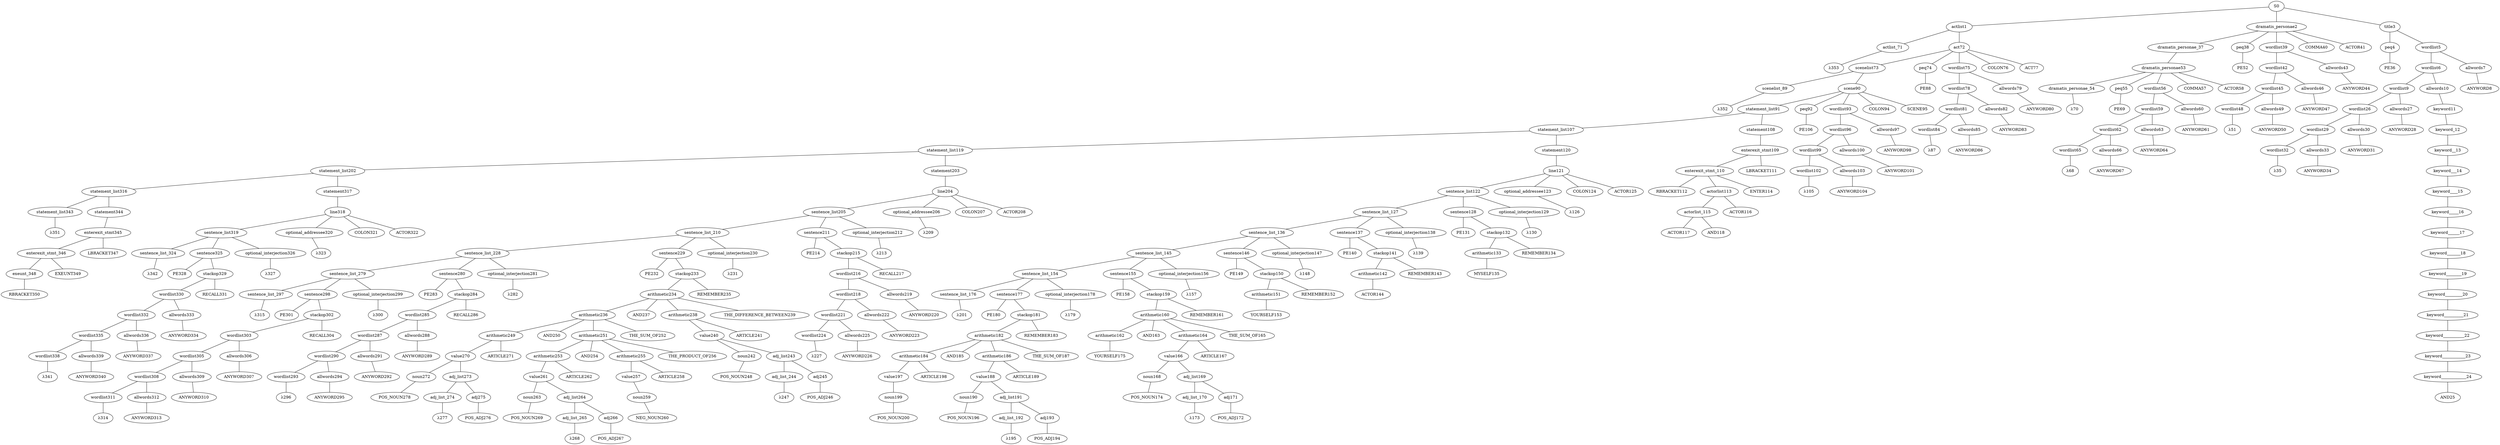 strict graph {
	S0 -- actlist1
	S0 -- dramatis_personae2
	S0 -- title3

	title3 -- peq4
	title3 -- wordlist5

	wordlist5 -- wordlist6
	wordlist5 -- allwords7

	allwords7 -- ANYWORD8


	wordlist6 -- wordlist9
	wordlist6 -- allwords10

	allwords10 -- keyword11

	keyword11 -- keyword_12

	keyword_12 -- keyword__13

	keyword__13 -- keyword___14

	keyword___14 -- keyword____15

	keyword____15 -- keyword_____16

	keyword_____16 -- keyword______17

	keyword______17 -- keyword_______18

	keyword_______18 -- keyword________19

	keyword________19 -- keyword_________20

	keyword_________20 -- keyword__________21

	keyword__________21 -- keyword___________22

	keyword___________22 -- keyword____________23

	keyword____________23 -- keyword_____________24

	keyword_____________24 -- AND25


	wordlist9 -- wordlist26
	wordlist9 -- allwords27

	allwords27 -- ANYWORD28


	wordlist26 -- wordlist29
	wordlist26 -- allwords30

	allwords30 -- ANYWORD31


	wordlist29 -- wordlist32
	wordlist29 -- allwords33

	allwords33 -- ANYWORD34


	wordlist32 -- λ35

	peq4 -- PE36


	dramatis_personae2 -- dramatis_personae_37
	dramatis_personae2 -- peq38
	dramatis_personae2 -- wordlist39
	dramatis_personae2 -- COMMA40
	dramatis_personae2 -- ACTOR41



	wordlist39 -- wordlist42
	wordlist39 -- allwords43

	allwords43 -- ANYWORD44


	wordlist42 -- wordlist45
	wordlist42 -- allwords46

	allwords46 -- ANYWORD47


	wordlist45 -- wordlist48
	wordlist45 -- allwords49

	allwords49 -- ANYWORD50


	wordlist48 -- λ51

	peq38 -- PE52


	dramatis_personae_37 -- dramatis_personae53

	dramatis_personae53 -- dramatis_personae_54
	dramatis_personae53 -- peq55
	dramatis_personae53 -- wordlist56
	dramatis_personae53 -- COMMA57
	dramatis_personae53 -- ACTOR58



	wordlist56 -- wordlist59
	wordlist56 -- allwords60

	allwords60 -- ANYWORD61


	wordlist59 -- wordlist62
	wordlist59 -- allwords63

	allwords63 -- ANYWORD64


	wordlist62 -- wordlist65
	wordlist62 -- allwords66

	allwords66 -- ANYWORD67


	wordlist65 -- λ68

	peq55 -- PE69


	dramatis_personae_54 -- λ70

	actlist1 -- actlist_71
	actlist1 -- act72

	act72 -- scenelist73
	act72 -- peq74
	act72 -- wordlist75
	act72 -- COLON76
	act72 -- ACT77



	wordlist75 -- wordlist78
	wordlist75 -- allwords79

	allwords79 -- ANYWORD80


	wordlist78 -- wordlist81
	wordlist78 -- allwords82

	allwords82 -- ANYWORD83


	wordlist81 -- wordlist84
	wordlist81 -- allwords85

	allwords85 -- ANYWORD86


	wordlist84 -- λ87

	peq74 -- PE88


	scenelist73 -- scenelist_89
	scenelist73 -- scene90

	scene90 -- statement_list91
	scene90 -- peq92
	scene90 -- wordlist93
	scene90 -- COLON94
	scene90 -- SCENE95



	wordlist93 -- wordlist96
	wordlist93 -- allwords97

	allwords97 -- ANYWORD98


	wordlist96 -- wordlist99
	wordlist96 -- allwords100

	allwords100 -- ANYWORD101


	wordlist99 -- wordlist102
	wordlist99 -- allwords103

	allwords103 -- ANYWORD104


	wordlist102 -- λ105

	peq92 -- PE106


	statement_list91 -- statement_list107
	statement_list91 -- statement108

	statement108 -- enterexit_stmt109

	enterexit_stmt109 -- enterexit_stmt_110
	enterexit_stmt109 -- LBRACKET111


	enterexit_stmt_110 -- RBRACKET112
	enterexit_stmt_110 -- actorlist113
	enterexit_stmt_110 -- ENTER114


	actorlist113 -- actorlist_115
	actorlist113 -- ACTOR116


	actorlist_115 -- ACTOR117
	actorlist_115 -- AND118




	statement_list107 -- statement_list119
	statement_list107 -- statement120

	statement120 -- line121

	line121 -- sentence_list122
	line121 -- optional_addressee123
	line121 -- COLON124
	line121 -- ACTOR125



	optional_addressee123 -- λ126

	sentence_list122 -- sentence_list_127
	sentence_list122 -- sentence128
	sentence_list122 -- optional_interjection129

	optional_interjection129 -- λ130

	sentence128 -- PE131
	sentence128 -- stackop132

	stackop132 -- arithmetic133
	stackop132 -- REMEMBER134


	arithmetic133 -- MYSELF135



	sentence_list_127 -- sentence_list_136
	sentence_list_127 -- sentence137
	sentence_list_127 -- optional_interjection138

	optional_interjection138 -- λ139

	sentence137 -- PE140
	sentence137 -- stackop141

	stackop141 -- arithmetic142
	stackop141 -- REMEMBER143


	arithmetic142 -- ACTOR144



	sentence_list_136 -- sentence_list_145
	sentence_list_136 -- sentence146
	sentence_list_136 -- optional_interjection147

	optional_interjection147 -- λ148

	sentence146 -- PE149
	sentence146 -- stackop150

	stackop150 -- arithmetic151
	stackop150 -- REMEMBER152


	arithmetic151 -- YOURSELF153



	sentence_list_145 -- sentence_list_154
	sentence_list_145 -- sentence155
	sentence_list_145 -- optional_interjection156

	optional_interjection156 -- λ157

	sentence155 -- PE158
	sentence155 -- stackop159

	stackop159 -- arithmetic160
	stackop159 -- REMEMBER161


	arithmetic160 -- arithmetic162
	arithmetic160 -- AND163
	arithmetic160 -- arithmetic164
	arithmetic160 -- THE_SUM_OF165


	arithmetic164 -- value166
	arithmetic164 -- ARTICLE167


	value166 -- noun168
	value166 -- adj_list169

	adj_list169 -- adj_list_170
	adj_list169 -- adj171

	adj171 -- POS_ADJ172


	adj_list_170 -- λ173

	noun168 -- POS_NOUN174



	arithmetic162 -- YOURSELF175



	sentence_list_154 -- sentence_list_176
	sentence_list_154 -- sentence177
	sentence_list_154 -- optional_interjection178

	optional_interjection178 -- λ179

	sentence177 -- PE180
	sentence177 -- stackop181

	stackop181 -- arithmetic182
	stackop181 -- REMEMBER183


	arithmetic182 -- arithmetic184
	arithmetic182 -- AND185
	arithmetic182 -- arithmetic186
	arithmetic182 -- THE_SUM_OF187


	arithmetic186 -- value188
	arithmetic186 -- ARTICLE189


	value188 -- noun190
	value188 -- adj_list191

	adj_list191 -- adj_list_192
	adj_list191 -- adj193

	adj193 -- POS_ADJ194


	adj_list_192 -- λ195

	noun190 -- POS_NOUN196



	arithmetic184 -- value197
	arithmetic184 -- ARTICLE198


	value197 -- noun199

	noun199 -- POS_NOUN200



	sentence_list_176 -- λ201

	statement_list119 -- statement_list202
	statement_list119 -- statement203

	statement203 -- line204

	line204 -- sentence_list205
	line204 -- optional_addressee206
	line204 -- COLON207
	line204 -- ACTOR208



	optional_addressee206 -- λ209

	sentence_list205 -- sentence_list_210
	sentence_list205 -- sentence211
	sentence_list205 -- optional_interjection212

	optional_interjection212 -- λ213

	sentence211 -- PE214
	sentence211 -- stackop215

	stackop215 -- wordlist216
	stackop215 -- RECALL217


	wordlist216 -- wordlist218
	wordlist216 -- allwords219

	allwords219 -- ANYWORD220


	wordlist218 -- wordlist221
	wordlist218 -- allwords222

	allwords222 -- ANYWORD223


	wordlist221 -- wordlist224
	wordlist221 -- allwords225

	allwords225 -- ANYWORD226


	wordlist224 -- λ227


	sentence_list_210 -- sentence_list_228
	sentence_list_210 -- sentence229
	sentence_list_210 -- optional_interjection230

	optional_interjection230 -- λ231

	sentence229 -- PE232
	sentence229 -- stackop233

	stackop233 -- arithmetic234
	stackop233 -- REMEMBER235


	arithmetic234 -- arithmetic236
	arithmetic234 -- AND237
	arithmetic234 -- arithmetic238
	arithmetic234 -- THE_DIFFERENCE_BETWEEN239


	arithmetic238 -- value240
	arithmetic238 -- ARTICLE241


	value240 -- noun242
	value240 -- adj_list243

	adj_list243 -- adj_list_244
	adj_list243 -- adj245

	adj245 -- POS_ADJ246


	adj_list_244 -- λ247

	noun242 -- POS_NOUN248



	arithmetic236 -- arithmetic249
	arithmetic236 -- AND250
	arithmetic236 -- arithmetic251
	arithmetic236 -- THE_SUM_OF252


	arithmetic251 -- arithmetic253
	arithmetic251 -- AND254
	arithmetic251 -- arithmetic255
	arithmetic251 -- THE_PRODUCT_OF256


	arithmetic255 -- value257
	arithmetic255 -- ARTICLE258


	value257 -- noun259

	noun259 -- NEG_NOUN260



	arithmetic253 -- value261
	arithmetic253 -- ARTICLE262


	value261 -- noun263
	value261 -- adj_list264

	adj_list264 -- adj_list_265
	adj_list264 -- adj266

	adj266 -- POS_ADJ267


	adj_list_265 -- λ268

	noun263 -- POS_NOUN269



	arithmetic249 -- value270
	arithmetic249 -- ARTICLE271


	value270 -- noun272
	value270 -- adj_list273

	adj_list273 -- adj_list_274
	adj_list273 -- adj275

	adj275 -- POS_ADJ276


	adj_list_274 -- λ277

	noun272 -- POS_NOUN278



	sentence_list_228 -- sentence_list_279
	sentence_list_228 -- sentence280
	sentence_list_228 -- optional_interjection281

	optional_interjection281 -- λ282

	sentence280 -- PE283
	sentence280 -- stackop284

	stackop284 -- wordlist285
	stackop284 -- RECALL286


	wordlist285 -- wordlist287
	wordlist285 -- allwords288

	allwords288 -- ANYWORD289


	wordlist287 -- wordlist290
	wordlist287 -- allwords291

	allwords291 -- ANYWORD292


	wordlist290 -- wordlist293
	wordlist290 -- allwords294

	allwords294 -- ANYWORD295


	wordlist293 -- λ296


	sentence_list_279 -- sentence_list_297
	sentence_list_279 -- sentence298
	sentence_list_279 -- optional_interjection299

	optional_interjection299 -- λ300

	sentence298 -- PE301
	sentence298 -- stackop302

	stackop302 -- wordlist303
	stackop302 -- RECALL304


	wordlist303 -- wordlist305
	wordlist303 -- allwords306

	allwords306 -- ANYWORD307


	wordlist305 -- wordlist308
	wordlist305 -- allwords309

	allwords309 -- ANYWORD310


	wordlist308 -- wordlist311
	wordlist308 -- allwords312

	allwords312 -- ANYWORD313


	wordlist311 -- λ314


	sentence_list_297 -- λ315

	statement_list202 -- statement_list316
	statement_list202 -- statement317

	statement317 -- line318

	line318 -- sentence_list319
	line318 -- optional_addressee320
	line318 -- COLON321
	line318 -- ACTOR322



	optional_addressee320 -- λ323

	sentence_list319 -- sentence_list_324
	sentence_list319 -- sentence325
	sentence_list319 -- optional_interjection326

	optional_interjection326 -- λ327

	sentence325 -- PE328
	sentence325 -- stackop329

	stackop329 -- wordlist330
	stackop329 -- RECALL331


	wordlist330 -- wordlist332
	wordlist330 -- allwords333

	allwords333 -- ANYWORD334


	wordlist332 -- wordlist335
	wordlist332 -- allwords336

	allwords336 -- ANYWORD337


	wordlist335 -- wordlist338
	wordlist335 -- allwords339

	allwords339 -- ANYWORD340


	wordlist338 -- λ341


	sentence_list_324 -- λ342

	statement_list316 -- statement_list343
	statement_list316 -- statement344

	statement344 -- enterexit_stmt345

	enterexit_stmt345 -- enterexit_stmt_346
	enterexit_stmt345 -- LBRACKET347


	enterexit_stmt_346 -- exeunt_348
	enterexit_stmt_346 -- EXEUNT349


	exeunt_348 -- RBRACKET350


	statement_list343 -- λ351

	scenelist_89 -- λ352

	actlist_71 -- λ353


}